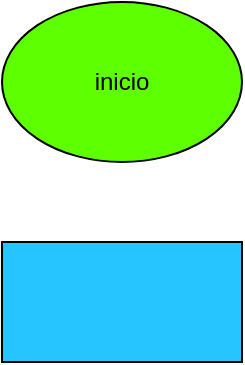 <mxfile version="12.2.4"><diagram id="7V_b8Ce_AMnIA5GeynWy"><mxGraphModel dx="960" dy="326" grid="1" gridSize="10" guides="1" tooltips="1" connect="1" arrows="1" fold="1" page="1" pageScale="1" pageWidth="850" pageHeight="1100" math="0" shadow="0"><root><mxCell id="0"/><mxCell id="1" parent="0"/><mxCell id="2" value="inicio" style="ellipse;whiteSpace=wrap;html=1;fillColor=#5EFF00;" vertex="1" parent="1"><mxGeometry x="20" width="120" height="80" as="geometry"/></mxCell><mxCell id="3" value="" style="rounded=0;whiteSpace=wrap;html=1;fillColor=#26C5FF;" vertex="1" parent="1"><mxGeometry x="20" y="120" width="120" height="60" as="geometry"/></mxCell></root></mxGraphModel></diagram></mxfile>